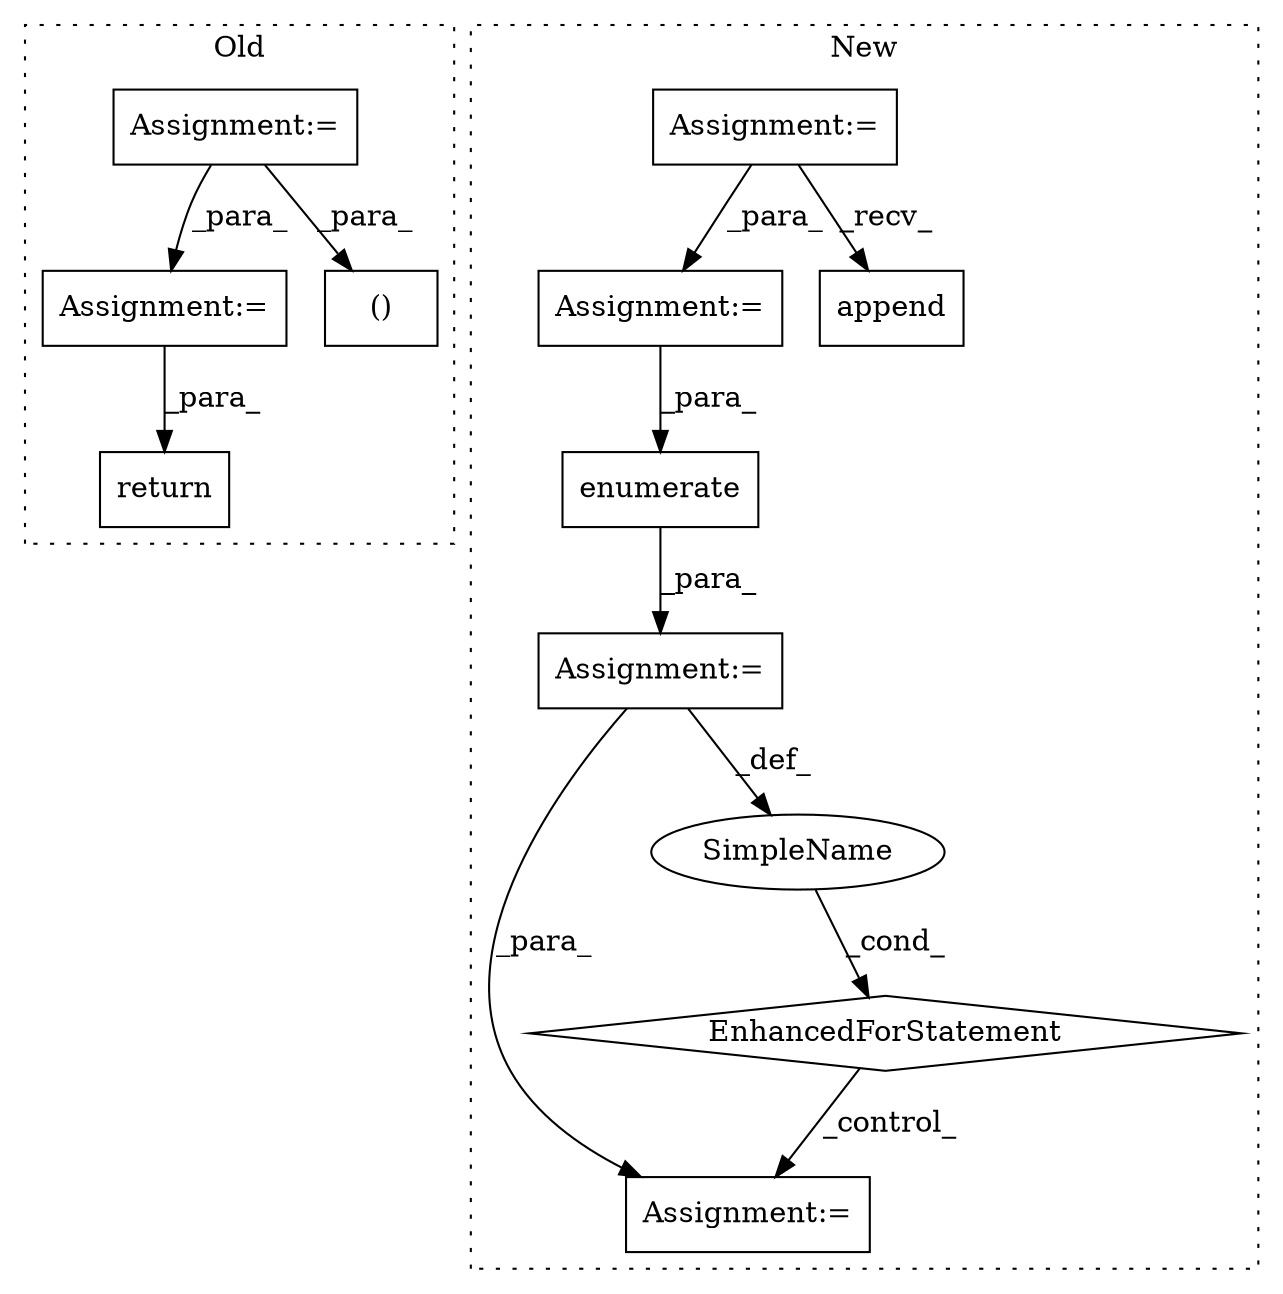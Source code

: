 digraph G {
subgraph cluster0 {
1 [label="return" a="41" s="2803" l="7" shape="box"];
7 [label="Assignment:=" a="7" s="2738" l="1" shape="box"];
8 [label="Assignment:=" a="7" s="1967" l="13" shape="box"];
12 [label="()" a="106" s="2257" l="38" shape="box"];
label = "Old";
style="dotted";
}
subgraph cluster1 {
2 [label="enumerate" a="32" s="3374,3396" l="10,1" shape="box"];
3 [label="Assignment:=" a="7" s="3295,3397" l="67,2" shape="box"];
4 [label="EnhancedForStatement" a="70" s="3295,3397" l="67,2" shape="diamond"];
5 [label="Assignment:=" a="7" s="3444" l="1" shape="box"];
6 [label="SimpleName" a="42" s="3366" l="5" shape="ellipse"];
9 [label="Assignment:=" a="7" s="2635" l="1" shape="box"];
10 [label="Assignment:=" a="7" s="2861" l="2" shape="box"];
11 [label="append" a="32" s="2737,2755" l="7,1" shape="box"];
label = "New";
style="dotted";
}
2 -> 3 [label="_para_"];
3 -> 6 [label="_def_"];
3 -> 5 [label="_para_"];
4 -> 5 [label="_control_"];
6 -> 4 [label="_cond_"];
7 -> 1 [label="_para_"];
8 -> 7 [label="_para_"];
8 -> 12 [label="_para_"];
9 -> 11 [label="_recv_"];
9 -> 10 [label="_para_"];
10 -> 2 [label="_para_"];
}